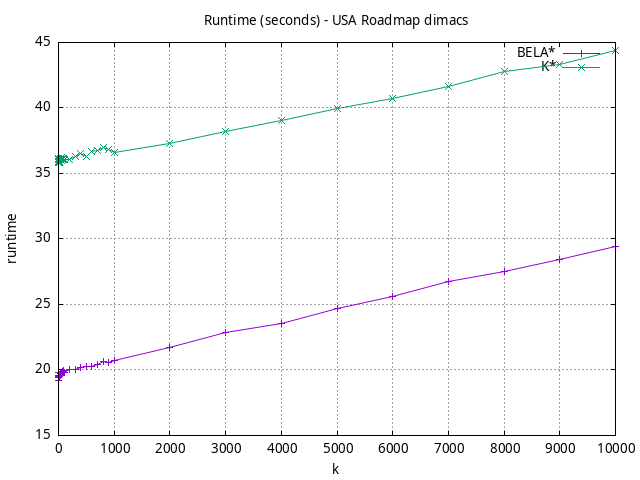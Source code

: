 #!/usr/bin/gnuplot
# -*- coding: utf-8 -*-
#
# results/roadmap/dimacs/USA/USA-road-d.USA.heuristic.runtime.gnuplot
#
# Started on 01/09/2024 14:40:53
# Author: Carlos Linares López
set grid
set xlabel "k"
set ylabel "runtime"

set title "Runtime (seconds) - USA Roadmap dimacs"

set terminal png enhanced font "Ariel,10"
set output 'USA-road-d.USA.heuristic.runtime.png'

plot "-" title "BELA*"      with linesp, "-" title "K*"      with linesp

	1 19.17187513
	2 19.42716549
	3 19.58060089
	4 19.497766809999998
	5 19.57419854
	6 19.53748702
	7 19.498861539999996
	8 19.80967224
	9 19.613847470000003
	10 19.52149792
	20 19.534433479999997
	30 19.59818699
	40 19.73712342
	50 19.633409460000003
	60 19.702082129999997
	70 19.8885168
	80 19.791762459999998
	90 19.96921589
	100 19.84334043
	200 20.012240360000003
	300 20.02547929
	400 20.18373915
	500 20.25121688
	600 20.27505694
	700 20.39792307
	800 20.654200799999998
	900 20.59117
	1000 20.732946639999994
	2000 21.725156849999998
	3000 22.88144319
	4000 23.56862624
	5000 24.731298050000007
	6000 25.592251070000003
	7000 26.763341400000005
	8000 27.4923564
	9000 28.4179862
	10000 29.460029000000006
end
	1 35.80257503
	2 35.81278839
	3 35.85602475
	4 35.885516730000006
	5 36.14904961
	6 36.05910278
	7 36.110075310000006
	8 36.09788945
	9 36.0472298
	10 35.9138311
	20 35.877301700000004
	30 36.04287419
	40 36.118639789999996
	50 35.99053202
	60 36.22313138
	70 36.067408640000004
	80 36.138087150000004
	90 36.11856674999999
	100 36.092595530000004
	200 36.093168309999996
	300 36.3123155
	400 36.544162650000004
	500 36.32452551
	600 36.66033415
	700 36.750252360000005
	800 36.95916996
	900 36.83514555
	1000 36.614468859999995
	2000 37.31947204
	3000 38.1727203
	4000 39.0612149
	5000 39.94139973000001
	6000 40.708981380000004
	7000 41.62437958
	8000 42.762437999999996
	9000 43.30152109999998
	10000 44.42341970000001
end
